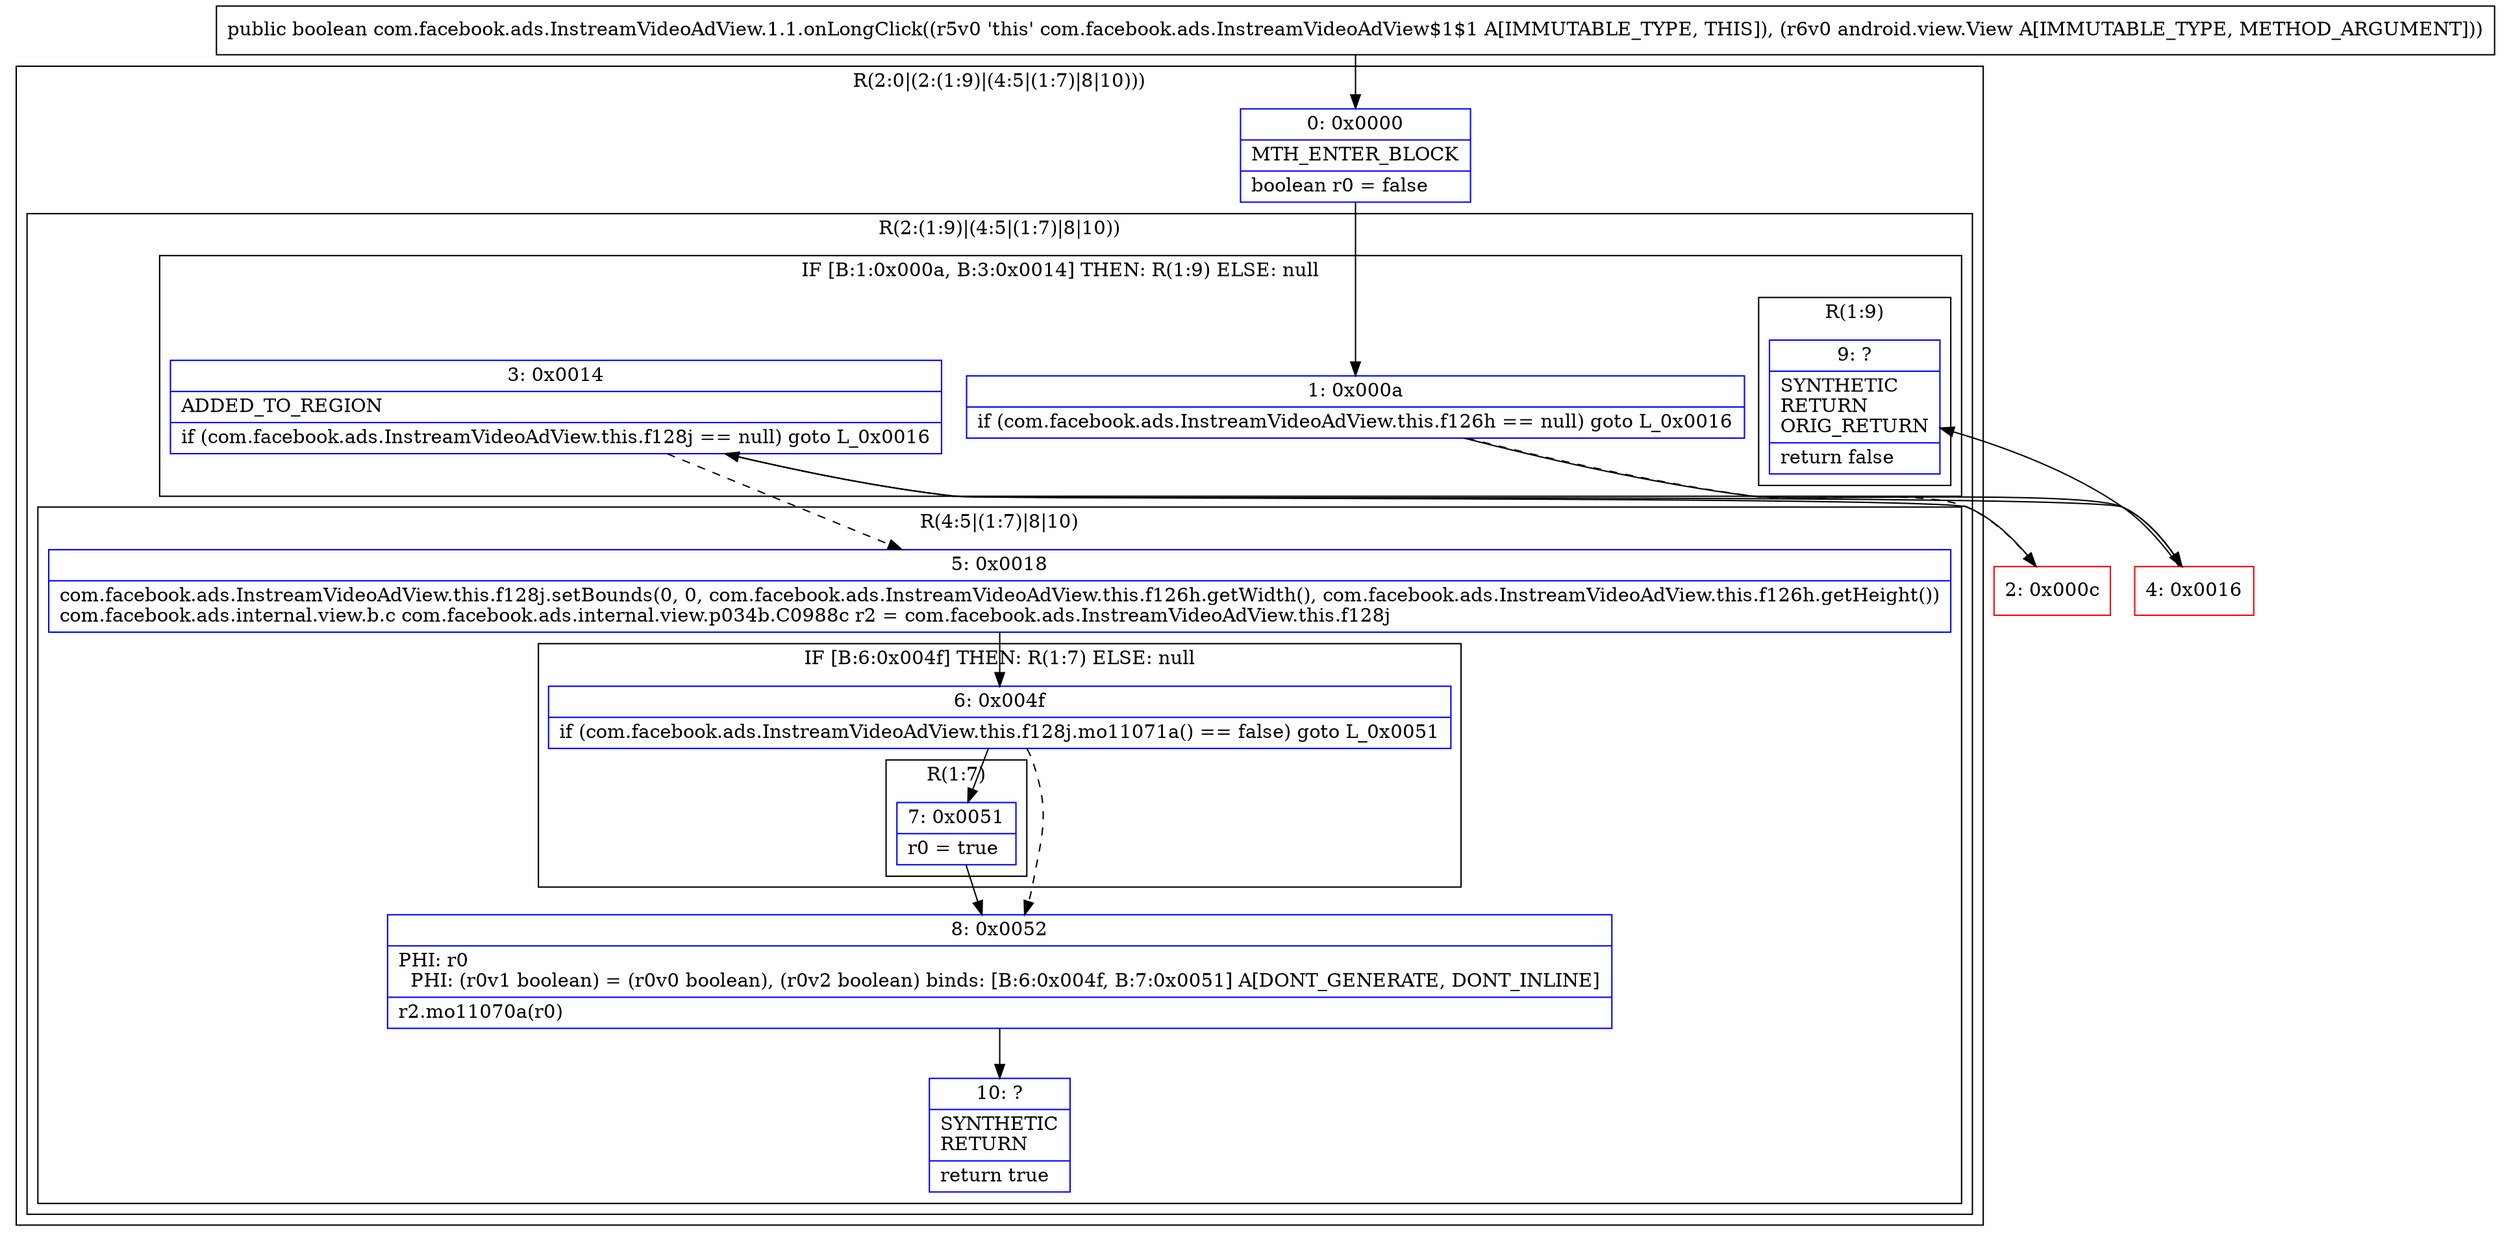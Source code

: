 digraph "CFG forcom.facebook.ads.InstreamVideoAdView.1.1.onLongClick(Landroid\/view\/View;)Z" {
subgraph cluster_Region_1696188986 {
label = "R(2:0|(2:(1:9)|(4:5|(1:7)|8|10)))";
node [shape=record,color=blue];
Node_0 [shape=record,label="{0\:\ 0x0000|MTH_ENTER_BLOCK\l|boolean r0 = false\l}"];
subgraph cluster_Region_1994446219 {
label = "R(2:(1:9)|(4:5|(1:7)|8|10))";
node [shape=record,color=blue];
subgraph cluster_IfRegion_31499947 {
label = "IF [B:1:0x000a, B:3:0x0014] THEN: R(1:9) ELSE: null";
node [shape=record,color=blue];
Node_1 [shape=record,label="{1\:\ 0x000a|if (com.facebook.ads.InstreamVideoAdView.this.f126h == null) goto L_0x0016\l}"];
Node_3 [shape=record,label="{3\:\ 0x0014|ADDED_TO_REGION\l|if (com.facebook.ads.InstreamVideoAdView.this.f128j == null) goto L_0x0016\l}"];
subgraph cluster_Region_1831001596 {
label = "R(1:9)";
node [shape=record,color=blue];
Node_9 [shape=record,label="{9\:\ ?|SYNTHETIC\lRETURN\lORIG_RETURN\l|return false\l}"];
}
}
subgraph cluster_Region_291134576 {
label = "R(4:5|(1:7)|8|10)";
node [shape=record,color=blue];
Node_5 [shape=record,label="{5\:\ 0x0018|com.facebook.ads.InstreamVideoAdView.this.f128j.setBounds(0, 0, com.facebook.ads.InstreamVideoAdView.this.f126h.getWidth(), com.facebook.ads.InstreamVideoAdView.this.f126h.getHeight())\lcom.facebook.ads.internal.view.b.c com.facebook.ads.internal.view.p034b.C0988c r2 = com.facebook.ads.InstreamVideoAdView.this.f128j\l}"];
subgraph cluster_IfRegion_1894104527 {
label = "IF [B:6:0x004f] THEN: R(1:7) ELSE: null";
node [shape=record,color=blue];
Node_6 [shape=record,label="{6\:\ 0x004f|if (com.facebook.ads.InstreamVideoAdView.this.f128j.mo11071a() == false) goto L_0x0051\l}"];
subgraph cluster_Region_312466413 {
label = "R(1:7)";
node [shape=record,color=blue];
Node_7 [shape=record,label="{7\:\ 0x0051|r0 = true\l}"];
}
}
Node_8 [shape=record,label="{8\:\ 0x0052|PHI: r0 \l  PHI: (r0v1 boolean) = (r0v0 boolean), (r0v2 boolean) binds: [B:6:0x004f, B:7:0x0051] A[DONT_GENERATE, DONT_INLINE]\l|r2.mo11070a(r0)\l}"];
Node_10 [shape=record,label="{10\:\ ?|SYNTHETIC\lRETURN\l|return true\l}"];
}
}
}
Node_2 [shape=record,color=red,label="{2\:\ 0x000c}"];
Node_4 [shape=record,color=red,label="{4\:\ 0x0016}"];
MethodNode[shape=record,label="{public boolean com.facebook.ads.InstreamVideoAdView.1.1.onLongClick((r5v0 'this' com.facebook.ads.InstreamVideoAdView$1$1 A[IMMUTABLE_TYPE, THIS]), (r6v0 android.view.View A[IMMUTABLE_TYPE, METHOD_ARGUMENT])) }"];
MethodNode -> Node_0;
Node_0 -> Node_1;
Node_1 -> Node_2[style=dashed];
Node_1 -> Node_4;
Node_3 -> Node_4;
Node_3 -> Node_5[style=dashed];
Node_5 -> Node_6;
Node_6 -> Node_7;
Node_6 -> Node_8[style=dashed];
Node_7 -> Node_8;
Node_8 -> Node_10;
Node_2 -> Node_3;
Node_4 -> Node_9;
}

